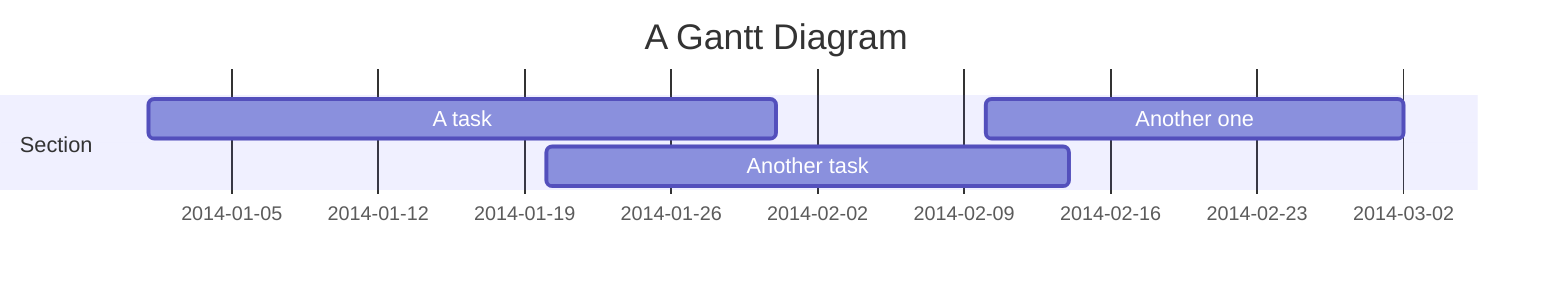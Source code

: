 ---
displayMode: compact
format:
  html:
    mermaid:
      theme: forest
---
gantt
    title A Gantt Diagram
    dateFormat  YYYY-MM-DD

    section Section
    A task           :a1, 2014-01-01, 30d
    Another task     :a2, 2014-01-20, 25d
    Another one      :a3, 2014-02-10, 20d